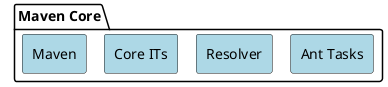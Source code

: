 /*
Licensed to the Apache Software Foundation (ASF) under one
or more contributor license agreements.  See the NOTICE file
distributed with this work for additional information
regarding copyright ownership.  The ASF licenses this file
to you under the Apache License, Version 2.0 (the
"License"); you may not use this file except in compliance
with the License.  You may obtain a copy of the License at

  http://www.apache.org/licenses/LICENSE-2.0

Unless required by applicable law or agreed to in writing,
software distributed under the License is distributed on an
"AS IS" BASIS, WITHOUT WARRANTIES OR CONDITIONS OF ANY
KIND, either express or implied.  See the License for the
specific language governing permissions and limitations
under the License.
*/
@startuml
!pragma layout smetana

<style>
    rectangle {
        BackgroundColor LightBlue
    }
}
</style>

package "Maven Core" {
  rectangle Maven
  rectangle "Core ITs"
  rectangle Resolver
  rectangle "Ant Tasks"
}

'hidden dependencies to change layout
Maven -[hidden]right-> "Core ITs"
"Core ITs" -[hidden]right-> Resolver
Resolver -[hidden]right-> "Ant Tasks"

url of Maven is [[https://github.com/apache/maven]]
url of "Core ITs" is [[https://github.com/apache/maven-integration-testing]]
url of Resolver is [[https://github.com/apache/maven-resolver]]
url of "Ant Tasks" is [[https://github.com/apache/maven-resolver-ant-tasks]]

@enduml
